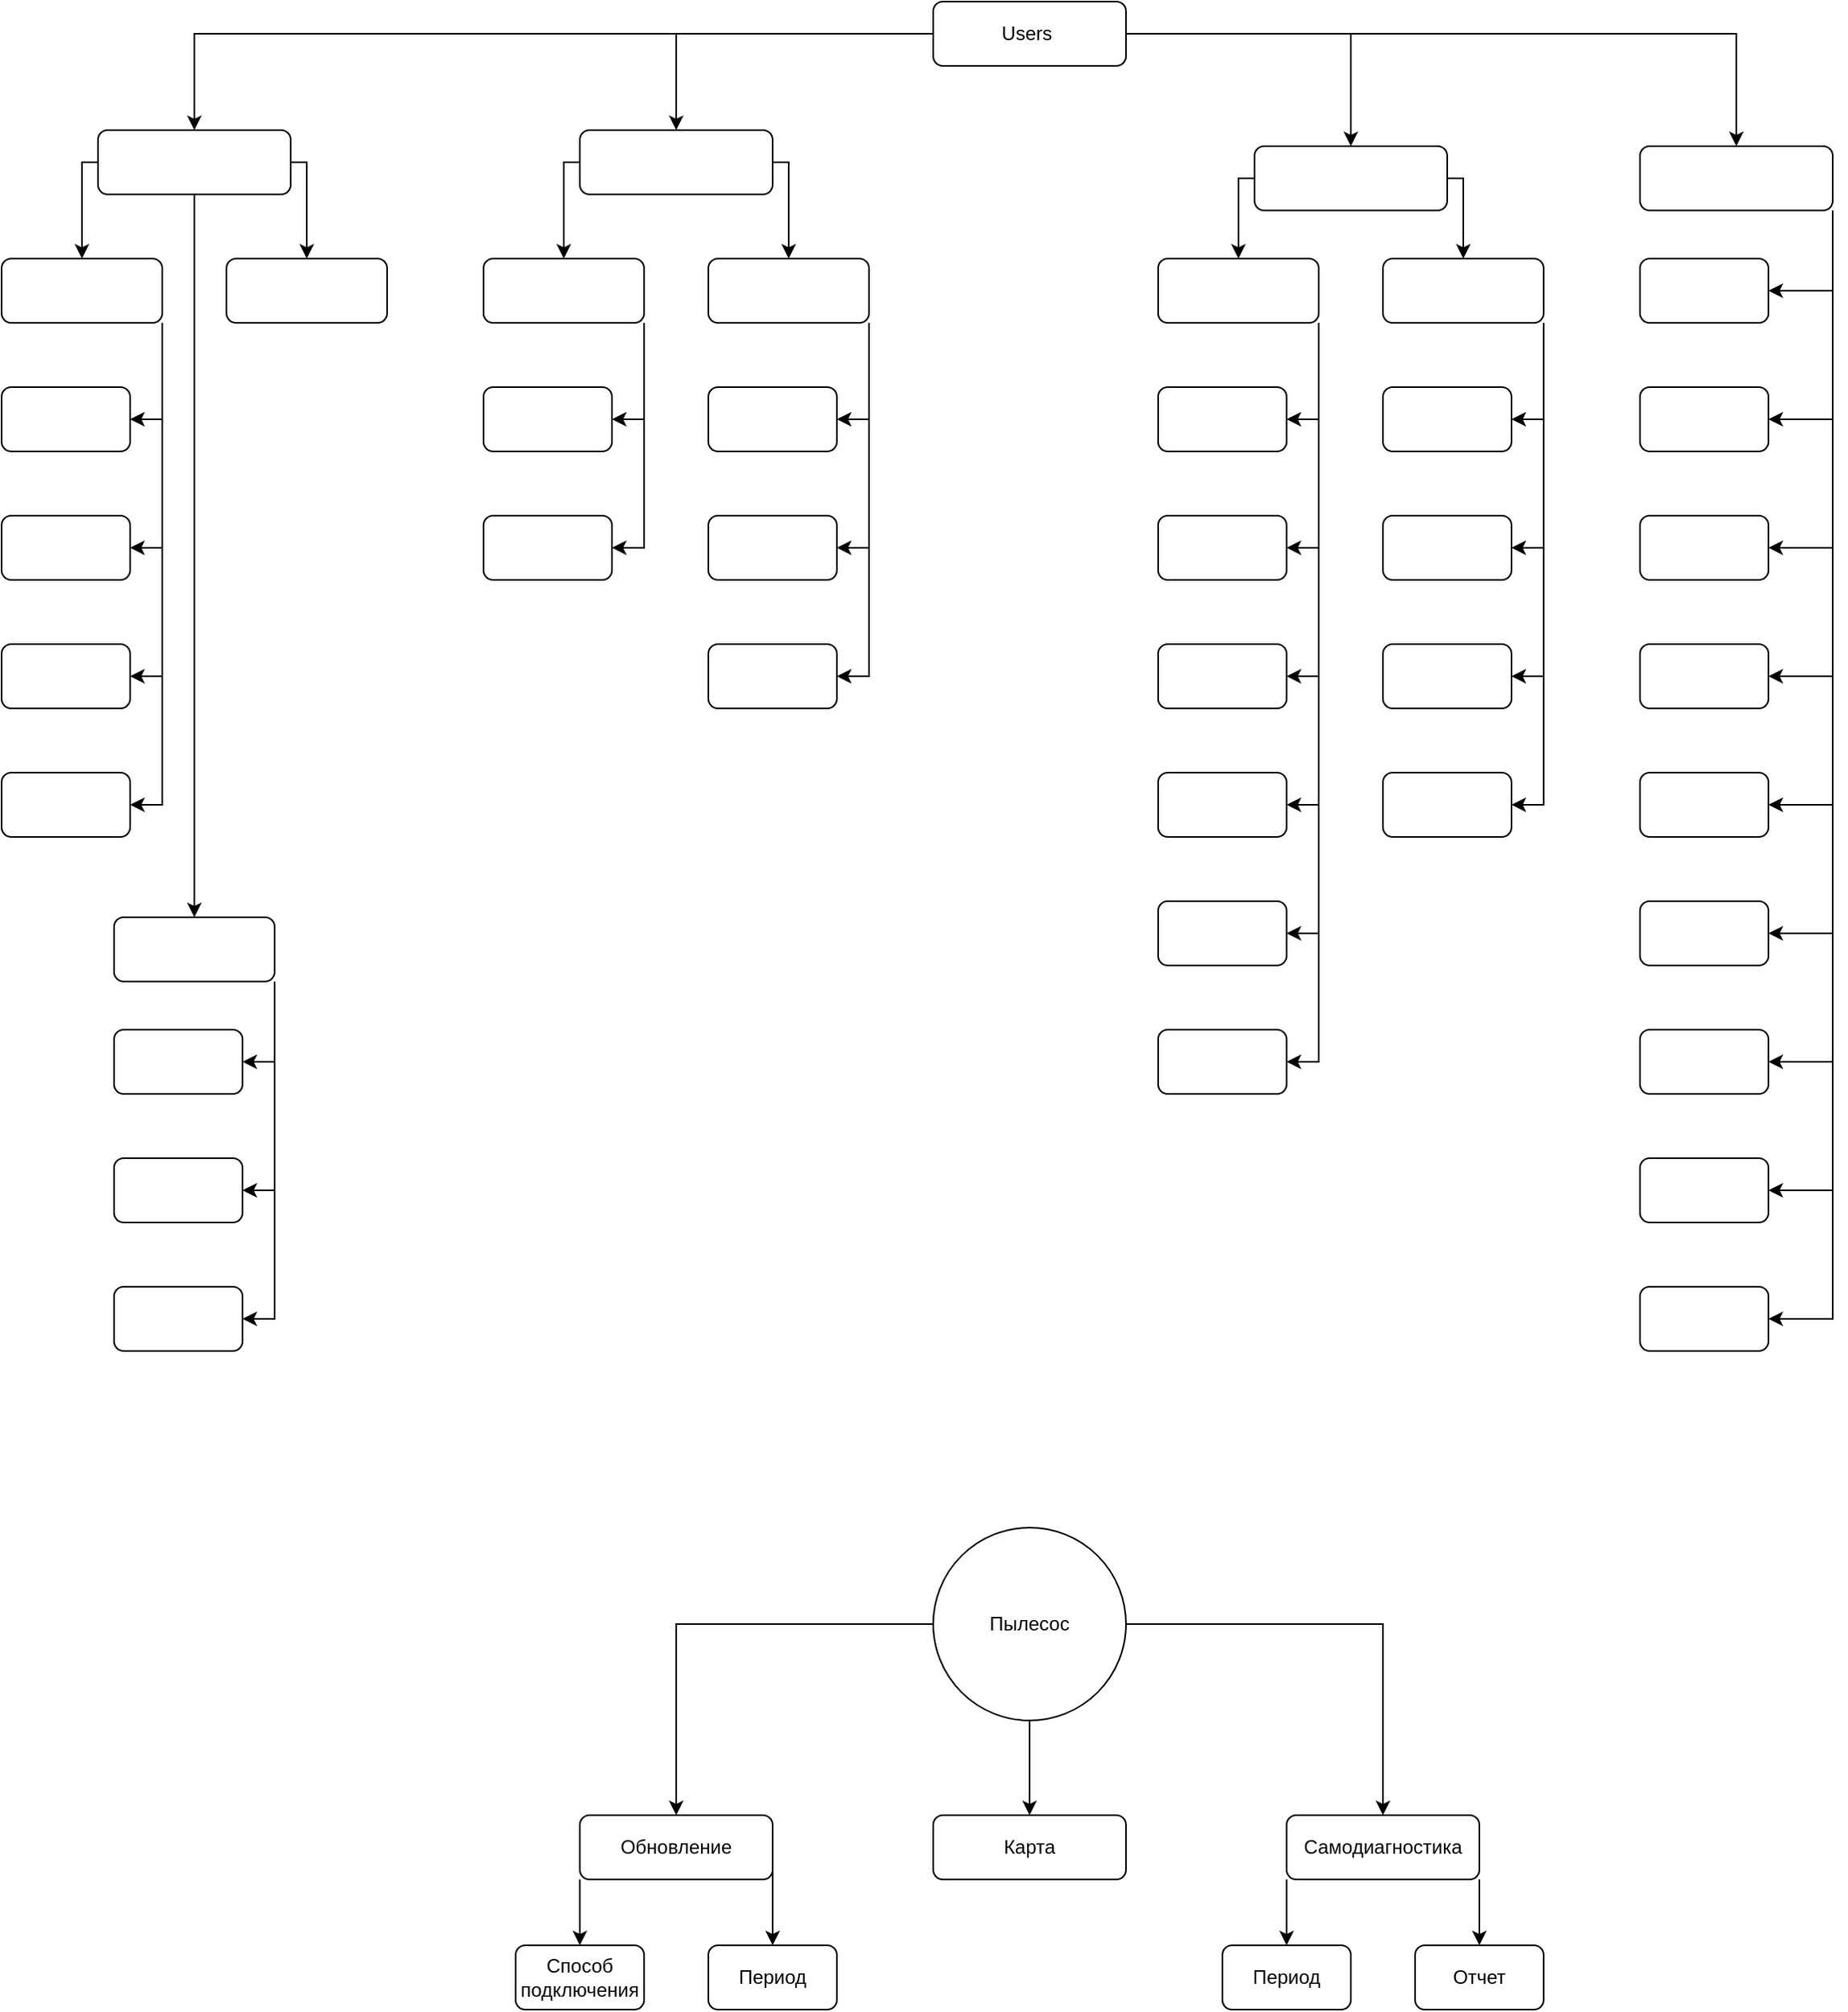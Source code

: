 <mxfile version="21.6.9" type="github">
  <diagram id="C5RBs43oDa-KdzZeNtuy" name="Page-1">
    <mxGraphModel dx="2201" dy="781" grid="1" gridSize="10" guides="1" tooltips="1" connect="1" arrows="1" fold="1" page="1" pageScale="1" pageWidth="827" pageHeight="1169" math="0" shadow="0">
      <root>
        <mxCell id="WIyWlLk6GJQsqaUBKTNV-0" />
        <mxCell id="WIyWlLk6GJQsqaUBKTNV-1" parent="WIyWlLk6GJQsqaUBKTNV-0" />
        <mxCell id="h5kwj9fp45KTlVinUDGR-9" style="edgeStyle=orthogonalEdgeStyle;rounded=0;orthogonalLoop=1;jettySize=auto;html=1;entryX=0.5;entryY=0;entryDx=0;entryDy=0;" edge="1" parent="WIyWlLk6GJQsqaUBKTNV-1" source="WIyWlLk6GJQsqaUBKTNV-3" target="h5kwj9fp45KTlVinUDGR-5">
          <mxGeometry relative="1" as="geometry" />
        </mxCell>
        <mxCell id="h5kwj9fp45KTlVinUDGR-10" style="edgeStyle=orthogonalEdgeStyle;rounded=0;orthogonalLoop=1;jettySize=auto;html=1;exitX=0;exitY=0.5;exitDx=0;exitDy=0;entryX=0.5;entryY=0;entryDx=0;entryDy=0;" edge="1" parent="WIyWlLk6GJQsqaUBKTNV-1" source="WIyWlLk6GJQsqaUBKTNV-3" target="h5kwj9fp45KTlVinUDGR-6">
          <mxGeometry relative="1" as="geometry" />
        </mxCell>
        <mxCell id="h5kwj9fp45KTlVinUDGR-12" style="edgeStyle=orthogonalEdgeStyle;rounded=0;orthogonalLoop=1;jettySize=auto;html=1;exitX=1;exitY=0.5;exitDx=0;exitDy=0;" edge="1" parent="WIyWlLk6GJQsqaUBKTNV-1" source="WIyWlLk6GJQsqaUBKTNV-3" target="h5kwj9fp45KTlVinUDGR-8">
          <mxGeometry relative="1" as="geometry" />
        </mxCell>
        <mxCell id="h5kwj9fp45KTlVinUDGR-13" style="edgeStyle=orthogonalEdgeStyle;rounded=0;orthogonalLoop=1;jettySize=auto;html=1;" edge="1" parent="WIyWlLk6GJQsqaUBKTNV-1" source="WIyWlLk6GJQsqaUBKTNV-3" target="h5kwj9fp45KTlVinUDGR-7">
          <mxGeometry relative="1" as="geometry" />
        </mxCell>
        <mxCell id="WIyWlLk6GJQsqaUBKTNV-3" value="Users&amp;nbsp;" style="rounded=1;whiteSpace=wrap;html=1;fontSize=12;glass=0;strokeWidth=1;shadow=0;" parent="WIyWlLk6GJQsqaUBKTNV-1" vertex="1">
          <mxGeometry x="460" y="40" width="120" height="40" as="geometry" />
        </mxCell>
        <mxCell id="h5kwj9fp45KTlVinUDGR-46" style="edgeStyle=orthogonalEdgeStyle;rounded=0;orthogonalLoop=1;jettySize=auto;html=1;fontFamily=Helvetica;fontSize=12;fontColor=default;" edge="1" parent="WIyWlLk6GJQsqaUBKTNV-1" source="h5kwj9fp45KTlVinUDGR-5" target="h5kwj9fp45KTlVinUDGR-45">
          <mxGeometry relative="1" as="geometry" />
        </mxCell>
        <mxCell id="h5kwj9fp45KTlVinUDGR-47" style="edgeStyle=orthogonalEdgeStyle;rounded=0;orthogonalLoop=1;jettySize=auto;html=1;entryX=0.5;entryY=0;entryDx=0;entryDy=0;fontFamily=Helvetica;fontSize=12;fontColor=default;exitX=0;exitY=0.5;exitDx=0;exitDy=0;" edge="1" parent="WIyWlLk6GJQsqaUBKTNV-1" source="h5kwj9fp45KTlVinUDGR-5" target="h5kwj9fp45KTlVinUDGR-33">
          <mxGeometry relative="1" as="geometry">
            <Array as="points">
              <mxPoint x="-70" y="140" />
            </Array>
          </mxGeometry>
        </mxCell>
        <mxCell id="h5kwj9fp45KTlVinUDGR-48" style="edgeStyle=orthogonalEdgeStyle;rounded=0;orthogonalLoop=1;jettySize=auto;html=1;entryX=0.5;entryY=0;entryDx=0;entryDy=0;fontFamily=Helvetica;fontSize=12;fontColor=default;exitX=1;exitY=0.5;exitDx=0;exitDy=0;" edge="1" parent="WIyWlLk6GJQsqaUBKTNV-1" source="h5kwj9fp45KTlVinUDGR-5" target="h5kwj9fp45KTlVinUDGR-32">
          <mxGeometry relative="1" as="geometry">
            <Array as="points">
              <mxPoint x="70" y="140" />
            </Array>
          </mxGeometry>
        </mxCell>
        <mxCell id="h5kwj9fp45KTlVinUDGR-5" value="" style="rounded=1;whiteSpace=wrap;html=1;fontSize=12;glass=0;strokeWidth=1;shadow=0;" vertex="1" parent="WIyWlLk6GJQsqaUBKTNV-1">
          <mxGeometry x="-60" y="120" width="120" height="40" as="geometry" />
        </mxCell>
        <mxCell id="h5kwj9fp45KTlVinUDGR-49" style="edgeStyle=orthogonalEdgeStyle;rounded=0;orthogonalLoop=1;jettySize=auto;html=1;entryX=0.5;entryY=0;entryDx=0;entryDy=0;fontFamily=Helvetica;fontSize=12;fontColor=default;exitX=0;exitY=0.5;exitDx=0;exitDy=0;" edge="1" parent="WIyWlLk6GJQsqaUBKTNV-1" source="h5kwj9fp45KTlVinUDGR-6" target="h5kwj9fp45KTlVinUDGR-31">
          <mxGeometry relative="1" as="geometry">
            <Array as="points">
              <mxPoint x="230" y="140" />
            </Array>
          </mxGeometry>
        </mxCell>
        <mxCell id="h5kwj9fp45KTlVinUDGR-50" style="edgeStyle=orthogonalEdgeStyle;rounded=0;orthogonalLoop=1;jettySize=auto;html=1;entryX=0.5;entryY=0;entryDx=0;entryDy=0;fontFamily=Helvetica;fontSize=12;fontColor=default;exitX=1;exitY=0.5;exitDx=0;exitDy=0;" edge="1" parent="WIyWlLk6GJQsqaUBKTNV-1" source="h5kwj9fp45KTlVinUDGR-6" target="h5kwj9fp45KTlVinUDGR-30">
          <mxGeometry relative="1" as="geometry">
            <Array as="points">
              <mxPoint x="370" y="140" />
            </Array>
          </mxGeometry>
        </mxCell>
        <mxCell id="h5kwj9fp45KTlVinUDGR-6" value="" style="rounded=1;whiteSpace=wrap;html=1;fontSize=12;glass=0;strokeWidth=1;shadow=0;" vertex="1" parent="WIyWlLk6GJQsqaUBKTNV-1">
          <mxGeometry x="240" y="120" width="120" height="40" as="geometry" />
        </mxCell>
        <mxCell id="h5kwj9fp45KTlVinUDGR-71" style="edgeStyle=orthogonalEdgeStyle;rounded=0;orthogonalLoop=1;jettySize=auto;html=1;entryX=0.5;entryY=0;entryDx=0;entryDy=0;fontFamily=Helvetica;fontSize=12;fontColor=default;exitX=0;exitY=0.5;exitDx=0;exitDy=0;" edge="1" parent="WIyWlLk6GJQsqaUBKTNV-1" source="h5kwj9fp45KTlVinUDGR-7" target="h5kwj9fp45KTlVinUDGR-15">
          <mxGeometry relative="1" as="geometry">
            <Array as="points">
              <mxPoint x="650" y="150" />
            </Array>
          </mxGeometry>
        </mxCell>
        <mxCell id="h5kwj9fp45KTlVinUDGR-73" style="edgeStyle=orthogonalEdgeStyle;rounded=0;orthogonalLoop=1;jettySize=auto;html=1;fontFamily=Helvetica;fontSize=12;fontColor=default;exitX=1;exitY=0.5;exitDx=0;exitDy=0;" edge="1" parent="WIyWlLk6GJQsqaUBKTNV-1" source="h5kwj9fp45KTlVinUDGR-7" target="h5kwj9fp45KTlVinUDGR-14">
          <mxGeometry relative="1" as="geometry">
            <Array as="points">
              <mxPoint x="790" y="150" />
            </Array>
          </mxGeometry>
        </mxCell>
        <mxCell id="h5kwj9fp45KTlVinUDGR-7" value="" style="rounded=1;whiteSpace=wrap;html=1;fontSize=12;glass=0;strokeWidth=1;shadow=0;" vertex="1" parent="WIyWlLk6GJQsqaUBKTNV-1">
          <mxGeometry x="660" y="130" width="120" height="40" as="geometry" />
        </mxCell>
        <mxCell id="h5kwj9fp45KTlVinUDGR-85" style="edgeStyle=orthogonalEdgeStyle;rounded=0;orthogonalLoop=1;jettySize=auto;html=1;entryX=1;entryY=0.5;entryDx=0;entryDy=0;fontFamily=Helvetica;fontSize=12;fontColor=default;exitX=1;exitY=1;exitDx=0;exitDy=0;" edge="1" parent="WIyWlLk6GJQsqaUBKTNV-1" source="h5kwj9fp45KTlVinUDGR-8" target="h5kwj9fp45KTlVinUDGR-23">
          <mxGeometry relative="1" as="geometry" />
        </mxCell>
        <mxCell id="h5kwj9fp45KTlVinUDGR-86" style="edgeStyle=orthogonalEdgeStyle;rounded=0;orthogonalLoop=1;jettySize=auto;html=1;entryX=1;entryY=0.5;entryDx=0;entryDy=0;fontFamily=Helvetica;fontSize=12;fontColor=default;exitX=1;exitY=1;exitDx=0;exitDy=0;" edge="1" parent="WIyWlLk6GJQsqaUBKTNV-1" source="h5kwj9fp45KTlVinUDGR-8" target="h5kwj9fp45KTlVinUDGR-24">
          <mxGeometry relative="1" as="geometry" />
        </mxCell>
        <mxCell id="h5kwj9fp45KTlVinUDGR-87" style="edgeStyle=orthogonalEdgeStyle;rounded=0;orthogonalLoop=1;jettySize=auto;html=1;entryX=1;entryY=0.5;entryDx=0;entryDy=0;fontFamily=Helvetica;fontSize=12;fontColor=default;exitX=1;exitY=1;exitDx=0;exitDy=0;" edge="1" parent="WIyWlLk6GJQsqaUBKTNV-1" source="h5kwj9fp45KTlVinUDGR-8" target="h5kwj9fp45KTlVinUDGR-25">
          <mxGeometry relative="1" as="geometry">
            <Array as="points">
              <mxPoint x="1020" y="700" />
            </Array>
          </mxGeometry>
        </mxCell>
        <mxCell id="h5kwj9fp45KTlVinUDGR-89" style="edgeStyle=orthogonalEdgeStyle;rounded=0;orthogonalLoop=1;jettySize=auto;html=1;entryX=1;entryY=0.5;entryDx=0;entryDy=0;fontFamily=Helvetica;fontSize=12;fontColor=default;exitX=1;exitY=1;exitDx=0;exitDy=0;" edge="1" parent="WIyWlLk6GJQsqaUBKTNV-1" source="h5kwj9fp45KTlVinUDGR-8" target="h5kwj9fp45KTlVinUDGR-22">
          <mxGeometry relative="1" as="geometry">
            <mxPoint x="960" y="180" as="sourcePoint" />
            <mxPoint x="980" y="640" as="targetPoint" />
            <Array as="points">
              <mxPoint x="1020" y="620" />
            </Array>
          </mxGeometry>
        </mxCell>
        <mxCell id="h5kwj9fp45KTlVinUDGR-90" style="edgeStyle=orthogonalEdgeStyle;rounded=0;orthogonalLoop=1;jettySize=auto;html=1;entryX=1;entryY=0.5;entryDx=0;entryDy=0;fontFamily=Helvetica;fontSize=12;fontColor=default;exitX=1;exitY=1;exitDx=0;exitDy=0;" edge="1" parent="WIyWlLk6GJQsqaUBKTNV-1" source="h5kwj9fp45KTlVinUDGR-8" target="h5kwj9fp45KTlVinUDGR-26">
          <mxGeometry relative="1" as="geometry" />
        </mxCell>
        <mxCell id="h5kwj9fp45KTlVinUDGR-91" style="edgeStyle=orthogonalEdgeStyle;rounded=0;orthogonalLoop=1;jettySize=auto;html=1;entryX=1;entryY=0.5;entryDx=0;entryDy=0;fontFamily=Helvetica;fontSize=12;fontColor=default;exitX=1;exitY=1;exitDx=0;exitDy=0;" edge="1" parent="WIyWlLk6GJQsqaUBKTNV-1" source="h5kwj9fp45KTlVinUDGR-8" target="h5kwj9fp45KTlVinUDGR-27">
          <mxGeometry relative="1" as="geometry" />
        </mxCell>
        <mxCell id="h5kwj9fp45KTlVinUDGR-92" style="edgeStyle=orthogonalEdgeStyle;rounded=0;orthogonalLoop=1;jettySize=auto;html=1;entryX=1;entryY=0.5;entryDx=0;entryDy=0;fontFamily=Helvetica;fontSize=12;fontColor=default;exitX=1;exitY=1;exitDx=0;exitDy=0;" edge="1" parent="WIyWlLk6GJQsqaUBKTNV-1" source="h5kwj9fp45KTlVinUDGR-8" target="h5kwj9fp45KTlVinUDGR-28">
          <mxGeometry relative="1" as="geometry" />
        </mxCell>
        <mxCell id="h5kwj9fp45KTlVinUDGR-93" style="edgeStyle=orthogonalEdgeStyle;rounded=0;orthogonalLoop=1;jettySize=auto;html=1;entryX=1;entryY=0.5;entryDx=0;entryDy=0;fontFamily=Helvetica;fontSize=12;fontColor=default;exitX=1;exitY=1;exitDx=0;exitDy=0;" edge="1" parent="WIyWlLk6GJQsqaUBKTNV-1" source="h5kwj9fp45KTlVinUDGR-8" target="h5kwj9fp45KTlVinUDGR-20">
          <mxGeometry relative="1" as="geometry" />
        </mxCell>
        <mxCell id="h5kwj9fp45KTlVinUDGR-94" style="edgeStyle=orthogonalEdgeStyle;rounded=0;orthogonalLoop=1;jettySize=auto;html=1;entryX=1;entryY=0.5;entryDx=0;entryDy=0;fontFamily=Helvetica;fontSize=12;fontColor=default;exitX=1;exitY=1;exitDx=0;exitDy=0;" edge="1" parent="WIyWlLk6GJQsqaUBKTNV-1" source="h5kwj9fp45KTlVinUDGR-8" target="h5kwj9fp45KTlVinUDGR-18">
          <mxGeometry relative="1" as="geometry" />
        </mxCell>
        <mxCell id="h5kwj9fp45KTlVinUDGR-8" value="" style="rounded=1;whiteSpace=wrap;html=1;fontSize=12;glass=0;strokeWidth=1;shadow=0;" vertex="1" parent="WIyWlLk6GJQsqaUBKTNV-1">
          <mxGeometry x="900" y="130" width="120" height="40" as="geometry" />
        </mxCell>
        <mxCell id="h5kwj9fp45KTlVinUDGR-81" style="edgeStyle=orthogonalEdgeStyle;rounded=0;orthogonalLoop=1;jettySize=auto;html=1;entryX=1;entryY=0.5;entryDx=0;entryDy=0;fontFamily=Helvetica;fontSize=12;fontColor=default;exitX=1;exitY=1;exitDx=0;exitDy=0;" edge="1" parent="WIyWlLk6GJQsqaUBKTNV-1" source="h5kwj9fp45KTlVinUDGR-14" target="h5kwj9fp45KTlVinUDGR-66">
          <mxGeometry relative="1" as="geometry" />
        </mxCell>
        <mxCell id="h5kwj9fp45KTlVinUDGR-82" style="edgeStyle=orthogonalEdgeStyle;rounded=0;orthogonalLoop=1;jettySize=auto;html=1;entryX=1;entryY=0.5;entryDx=0;entryDy=0;fontFamily=Helvetica;fontSize=12;fontColor=default;exitX=1;exitY=1;exitDx=0;exitDy=0;" edge="1" parent="WIyWlLk6GJQsqaUBKTNV-1" source="h5kwj9fp45KTlVinUDGR-14" target="h5kwj9fp45KTlVinUDGR-64">
          <mxGeometry relative="1" as="geometry" />
        </mxCell>
        <mxCell id="h5kwj9fp45KTlVinUDGR-83" style="edgeStyle=orthogonalEdgeStyle;rounded=0;orthogonalLoop=1;jettySize=auto;html=1;entryX=1;entryY=0.5;entryDx=0;entryDy=0;fontFamily=Helvetica;fontSize=12;fontColor=default;exitX=1;exitY=1;exitDx=0;exitDy=0;" edge="1" parent="WIyWlLk6GJQsqaUBKTNV-1" source="h5kwj9fp45KTlVinUDGR-14" target="h5kwj9fp45KTlVinUDGR-65">
          <mxGeometry relative="1" as="geometry" />
        </mxCell>
        <mxCell id="h5kwj9fp45KTlVinUDGR-84" style="edgeStyle=orthogonalEdgeStyle;rounded=0;orthogonalLoop=1;jettySize=auto;html=1;entryX=1;entryY=0.5;entryDx=0;entryDy=0;fontFamily=Helvetica;fontSize=12;fontColor=default;exitX=1;exitY=1;exitDx=0;exitDy=0;" edge="1" parent="WIyWlLk6GJQsqaUBKTNV-1" source="h5kwj9fp45KTlVinUDGR-14" target="h5kwj9fp45KTlVinUDGR-53">
          <mxGeometry relative="1" as="geometry" />
        </mxCell>
        <mxCell id="h5kwj9fp45KTlVinUDGR-14" value="" style="rounded=1;whiteSpace=wrap;html=1;fontSize=12;glass=0;strokeWidth=1;shadow=0;" vertex="1" parent="WIyWlLk6GJQsqaUBKTNV-1">
          <mxGeometry x="740" y="200" width="100" height="40" as="geometry" />
        </mxCell>
        <mxCell id="h5kwj9fp45KTlVinUDGR-74" style="edgeStyle=orthogonalEdgeStyle;rounded=0;orthogonalLoop=1;jettySize=auto;html=1;entryX=1;entryY=0.5;entryDx=0;entryDy=0;fontFamily=Helvetica;fontSize=12;fontColor=default;exitX=1;exitY=1;exitDx=0;exitDy=0;" edge="1" parent="WIyWlLk6GJQsqaUBKTNV-1" source="h5kwj9fp45KTlVinUDGR-15" target="h5kwj9fp45KTlVinUDGR-70">
          <mxGeometry relative="1" as="geometry" />
        </mxCell>
        <mxCell id="h5kwj9fp45KTlVinUDGR-75" style="edgeStyle=orthogonalEdgeStyle;rounded=0;orthogonalLoop=1;jettySize=auto;html=1;entryX=1;entryY=0.5;entryDx=0;entryDy=0;fontFamily=Helvetica;fontSize=12;fontColor=default;exitX=1;exitY=1;exitDx=0;exitDy=0;" edge="1" parent="WIyWlLk6GJQsqaUBKTNV-1" source="h5kwj9fp45KTlVinUDGR-15" target="h5kwj9fp45KTlVinUDGR-51">
          <mxGeometry relative="1" as="geometry" />
        </mxCell>
        <mxCell id="h5kwj9fp45KTlVinUDGR-76" style="edgeStyle=orthogonalEdgeStyle;rounded=0;orthogonalLoop=1;jettySize=auto;html=1;entryX=1;entryY=0.5;entryDx=0;entryDy=0;fontFamily=Helvetica;fontSize=12;fontColor=default;exitX=1;exitY=1;exitDx=0;exitDy=0;" edge="1" parent="WIyWlLk6GJQsqaUBKTNV-1" source="h5kwj9fp45KTlVinUDGR-15" target="h5kwj9fp45KTlVinUDGR-63">
          <mxGeometry relative="1" as="geometry" />
        </mxCell>
        <mxCell id="h5kwj9fp45KTlVinUDGR-78" style="edgeStyle=orthogonalEdgeStyle;rounded=0;orthogonalLoop=1;jettySize=auto;html=1;entryX=1;entryY=0.5;entryDx=0;entryDy=0;fontFamily=Helvetica;fontSize=12;fontColor=default;exitX=1;exitY=1;exitDx=0;exitDy=0;" edge="1" parent="WIyWlLk6GJQsqaUBKTNV-1" source="h5kwj9fp45KTlVinUDGR-15" target="h5kwj9fp45KTlVinUDGR-67">
          <mxGeometry relative="1" as="geometry" />
        </mxCell>
        <mxCell id="h5kwj9fp45KTlVinUDGR-79" style="edgeStyle=orthogonalEdgeStyle;rounded=0;orthogonalLoop=1;jettySize=auto;html=1;entryX=1;entryY=0.5;entryDx=0;entryDy=0;fontFamily=Helvetica;fontSize=12;fontColor=default;exitX=1;exitY=1;exitDx=0;exitDy=0;" edge="1" parent="WIyWlLk6GJQsqaUBKTNV-1" source="h5kwj9fp45KTlVinUDGR-15" target="h5kwj9fp45KTlVinUDGR-69">
          <mxGeometry relative="1" as="geometry" />
        </mxCell>
        <mxCell id="h5kwj9fp45KTlVinUDGR-80" style="edgeStyle=orthogonalEdgeStyle;rounded=0;orthogonalLoop=1;jettySize=auto;html=1;entryX=1;entryY=0.5;entryDx=0;entryDy=0;fontFamily=Helvetica;fontSize=12;fontColor=default;exitX=1;exitY=1;exitDx=0;exitDy=0;" edge="1" parent="WIyWlLk6GJQsqaUBKTNV-1" source="h5kwj9fp45KTlVinUDGR-15" target="h5kwj9fp45KTlVinUDGR-68">
          <mxGeometry relative="1" as="geometry" />
        </mxCell>
        <mxCell id="h5kwj9fp45KTlVinUDGR-15" value="" style="rounded=1;whiteSpace=wrap;html=1;fontSize=12;glass=0;strokeWidth=1;shadow=0;" vertex="1" parent="WIyWlLk6GJQsqaUBKTNV-1">
          <mxGeometry x="600" y="200" width="100" height="40" as="geometry" />
        </mxCell>
        <mxCell id="h5kwj9fp45KTlVinUDGR-115" style="edgeStyle=orthogonalEdgeStyle;rounded=0;orthogonalLoop=1;jettySize=auto;html=1;entryX=0.5;entryY=0;entryDx=0;entryDy=0;fontFamily=Helvetica;fontSize=12;fontColor=default;exitX=0;exitY=1;exitDx=0;exitDy=0;" edge="1" parent="WIyWlLk6GJQsqaUBKTNV-1" source="h5kwj9fp45KTlVinUDGR-16" target="h5kwj9fp45KTlVinUDGR-106">
          <mxGeometry relative="1" as="geometry">
            <Array as="points" />
          </mxGeometry>
        </mxCell>
        <mxCell id="h5kwj9fp45KTlVinUDGR-116" style="edgeStyle=orthogonalEdgeStyle;rounded=0;orthogonalLoop=1;jettySize=auto;html=1;fontFamily=Helvetica;fontSize=12;fontColor=default;exitX=1;exitY=1;exitDx=0;exitDy=0;entryX=0.5;entryY=0;entryDx=0;entryDy=0;" edge="1" parent="WIyWlLk6GJQsqaUBKTNV-1" source="h5kwj9fp45KTlVinUDGR-16" target="h5kwj9fp45KTlVinUDGR-105">
          <mxGeometry relative="1" as="geometry">
            <Array as="points">
              <mxPoint x="800" y="1230" />
              <mxPoint x="800" y="1230" />
            </Array>
          </mxGeometry>
        </mxCell>
        <mxCell id="h5kwj9fp45KTlVinUDGR-16" value="Самодиагностика" style="rounded=1;whiteSpace=wrap;html=1;fontSize=12;glass=0;strokeWidth=1;shadow=0;" vertex="1" parent="WIyWlLk6GJQsqaUBKTNV-1">
          <mxGeometry x="680" y="1169" width="120" height="40" as="geometry" />
        </mxCell>
        <mxCell id="h5kwj9fp45KTlVinUDGR-113" style="edgeStyle=orthogonalEdgeStyle;rounded=0;orthogonalLoop=1;jettySize=auto;html=1;fontFamily=Helvetica;fontSize=12;fontColor=default;exitX=0;exitY=1;exitDx=0;exitDy=0;" edge="1" parent="WIyWlLk6GJQsqaUBKTNV-1" source="h5kwj9fp45KTlVinUDGR-17" target="h5kwj9fp45KTlVinUDGR-108">
          <mxGeometry relative="1" as="geometry" />
        </mxCell>
        <mxCell id="h5kwj9fp45KTlVinUDGR-114" style="edgeStyle=orthogonalEdgeStyle;rounded=0;orthogonalLoop=1;jettySize=auto;html=1;entryX=0.5;entryY=0;entryDx=0;entryDy=0;fontFamily=Helvetica;fontSize=12;fontColor=default;exitX=1;exitY=0.5;exitDx=0;exitDy=0;" edge="1" parent="WIyWlLk6GJQsqaUBKTNV-1" source="h5kwj9fp45KTlVinUDGR-17" target="h5kwj9fp45KTlVinUDGR-107">
          <mxGeometry relative="1" as="geometry">
            <Array as="points">
              <mxPoint x="360" y="1220" />
              <mxPoint x="360" y="1220" />
            </Array>
          </mxGeometry>
        </mxCell>
        <mxCell id="h5kwj9fp45KTlVinUDGR-17" value="Обновление" style="rounded=1;whiteSpace=wrap;html=1;fontSize=12;glass=0;strokeWidth=1;shadow=0;" vertex="1" parent="WIyWlLk6GJQsqaUBKTNV-1">
          <mxGeometry x="240" y="1169" width="120" height="40" as="geometry" />
        </mxCell>
        <mxCell id="h5kwj9fp45KTlVinUDGR-18" value="" style="rounded=1;whiteSpace=wrap;html=1;fontSize=12;glass=0;strokeWidth=1;shadow=0;" vertex="1" parent="WIyWlLk6GJQsqaUBKTNV-1">
          <mxGeometry x="900" y="200" width="80" height="40" as="geometry" />
        </mxCell>
        <mxCell id="h5kwj9fp45KTlVinUDGR-20" value="" style="rounded=1;whiteSpace=wrap;html=1;fontSize=12;glass=0;strokeWidth=1;shadow=0;" vertex="1" parent="WIyWlLk6GJQsqaUBKTNV-1">
          <mxGeometry x="900" y="280" width="80" height="40" as="geometry" />
        </mxCell>
        <mxCell id="h5kwj9fp45KTlVinUDGR-21" value="" style="rounded=1;whiteSpace=wrap;html=1;fontSize=12;glass=0;strokeWidth=1;shadow=0;" vertex="1" parent="WIyWlLk6GJQsqaUBKTNV-1">
          <mxGeometry x="-120" y="280" width="80" height="40" as="geometry" />
        </mxCell>
        <mxCell id="h5kwj9fp45KTlVinUDGR-22" value="" style="rounded=1;whiteSpace=wrap;html=1;fontSize=12;glass=0;strokeWidth=1;shadow=0;" vertex="1" parent="WIyWlLk6GJQsqaUBKTNV-1">
          <mxGeometry x="900" y="600" width="80" height="40" as="geometry" />
        </mxCell>
        <mxCell id="h5kwj9fp45KTlVinUDGR-23" value="" style="rounded=1;whiteSpace=wrap;html=1;fontSize=12;glass=0;strokeWidth=1;shadow=0;" vertex="1" parent="WIyWlLk6GJQsqaUBKTNV-1">
          <mxGeometry x="900" y="840" width="80" height="40" as="geometry" />
        </mxCell>
        <mxCell id="h5kwj9fp45KTlVinUDGR-24" value="" style="rounded=1;whiteSpace=wrap;html=1;fontSize=12;glass=0;strokeWidth=1;shadow=0;" vertex="1" parent="WIyWlLk6GJQsqaUBKTNV-1">
          <mxGeometry x="900" y="760" width="80" height="40" as="geometry" />
        </mxCell>
        <mxCell id="h5kwj9fp45KTlVinUDGR-25" value="" style="rounded=1;whiteSpace=wrap;html=1;fontSize=12;glass=0;strokeWidth=1;shadow=0;" vertex="1" parent="WIyWlLk6GJQsqaUBKTNV-1">
          <mxGeometry x="900" y="680" width="80" height="40" as="geometry" />
        </mxCell>
        <mxCell id="h5kwj9fp45KTlVinUDGR-26" value="" style="rounded=1;whiteSpace=wrap;html=1;fontSize=12;glass=0;strokeWidth=1;shadow=0;" vertex="1" parent="WIyWlLk6GJQsqaUBKTNV-1">
          <mxGeometry x="900" y="520" width="80" height="40" as="geometry" />
        </mxCell>
        <mxCell id="h5kwj9fp45KTlVinUDGR-27" value="" style="rounded=1;whiteSpace=wrap;html=1;fontSize=12;glass=0;strokeWidth=1;shadow=0;" vertex="1" parent="WIyWlLk6GJQsqaUBKTNV-1">
          <mxGeometry x="900" y="440" width="80" height="40" as="geometry" />
        </mxCell>
        <mxCell id="h5kwj9fp45KTlVinUDGR-28" value="" style="rounded=1;whiteSpace=wrap;html=1;fontSize=12;glass=0;strokeWidth=1;shadow=0;" vertex="1" parent="WIyWlLk6GJQsqaUBKTNV-1">
          <mxGeometry x="900" y="360" width="80" height="40" as="geometry" />
        </mxCell>
        <mxCell id="h5kwj9fp45KTlVinUDGR-60" style="edgeStyle=orthogonalEdgeStyle;rounded=0;orthogonalLoop=1;jettySize=auto;html=1;entryX=1;entryY=0.5;entryDx=0;entryDy=0;fontFamily=Helvetica;fontSize=12;fontColor=default;exitX=1;exitY=1;exitDx=0;exitDy=0;" edge="1" parent="WIyWlLk6GJQsqaUBKTNV-1" source="h5kwj9fp45KTlVinUDGR-30" target="h5kwj9fp45KTlVinUDGR-54">
          <mxGeometry relative="1" as="geometry" />
        </mxCell>
        <mxCell id="h5kwj9fp45KTlVinUDGR-61" style="edgeStyle=orthogonalEdgeStyle;rounded=0;orthogonalLoop=1;jettySize=auto;html=1;entryX=1;entryY=0.5;entryDx=0;entryDy=0;fontFamily=Helvetica;fontSize=12;fontColor=default;exitX=1;exitY=1;exitDx=0;exitDy=0;" edge="1" parent="WIyWlLk6GJQsqaUBKTNV-1" source="h5kwj9fp45KTlVinUDGR-30" target="h5kwj9fp45KTlVinUDGR-56">
          <mxGeometry relative="1" as="geometry" />
        </mxCell>
        <mxCell id="h5kwj9fp45KTlVinUDGR-62" style="edgeStyle=orthogonalEdgeStyle;rounded=0;orthogonalLoop=1;jettySize=auto;html=1;entryX=1;entryY=0.5;entryDx=0;entryDy=0;fontFamily=Helvetica;fontSize=12;fontColor=default;exitX=1;exitY=1;exitDx=0;exitDy=0;" edge="1" parent="WIyWlLk6GJQsqaUBKTNV-1" source="h5kwj9fp45KTlVinUDGR-30" target="h5kwj9fp45KTlVinUDGR-55">
          <mxGeometry relative="1" as="geometry" />
        </mxCell>
        <mxCell id="h5kwj9fp45KTlVinUDGR-30" value="" style="rounded=1;whiteSpace=wrap;html=1;fontSize=12;glass=0;strokeWidth=1;shadow=0;" vertex="1" parent="WIyWlLk6GJQsqaUBKTNV-1">
          <mxGeometry x="320" y="200" width="100" height="40" as="geometry" />
        </mxCell>
        <mxCell id="h5kwj9fp45KTlVinUDGR-58" style="edgeStyle=orthogonalEdgeStyle;rounded=0;orthogonalLoop=1;jettySize=auto;html=1;entryX=1;entryY=0.5;entryDx=0;entryDy=0;fontFamily=Helvetica;fontSize=12;fontColor=default;exitX=1;exitY=1;exitDx=0;exitDy=0;" edge="1" parent="WIyWlLk6GJQsqaUBKTNV-1" source="h5kwj9fp45KTlVinUDGR-31" target="h5kwj9fp45KTlVinUDGR-52">
          <mxGeometry relative="1" as="geometry" />
        </mxCell>
        <mxCell id="h5kwj9fp45KTlVinUDGR-59" style="edgeStyle=orthogonalEdgeStyle;rounded=0;orthogonalLoop=1;jettySize=auto;html=1;entryX=1;entryY=0.5;entryDx=0;entryDy=0;fontFamily=Helvetica;fontSize=12;fontColor=default;exitX=1;exitY=1;exitDx=0;exitDy=0;" edge="1" parent="WIyWlLk6GJQsqaUBKTNV-1" source="h5kwj9fp45KTlVinUDGR-31" target="h5kwj9fp45KTlVinUDGR-37">
          <mxGeometry relative="1" as="geometry" />
        </mxCell>
        <mxCell id="h5kwj9fp45KTlVinUDGR-31" value="" style="rounded=1;whiteSpace=wrap;html=1;fontSize=12;glass=0;strokeWidth=1;shadow=0;" vertex="1" parent="WIyWlLk6GJQsqaUBKTNV-1">
          <mxGeometry x="180" y="200" width="100" height="40" as="geometry" />
        </mxCell>
        <mxCell id="h5kwj9fp45KTlVinUDGR-32" value="" style="rounded=1;whiteSpace=wrap;html=1;fontSize=12;glass=0;strokeWidth=1;shadow=0;" vertex="1" parent="WIyWlLk6GJQsqaUBKTNV-1">
          <mxGeometry x="20" y="200" width="100" height="40" as="geometry" />
        </mxCell>
        <mxCell id="h5kwj9fp45KTlVinUDGR-38" style="edgeStyle=orthogonalEdgeStyle;rounded=0;orthogonalLoop=1;jettySize=auto;html=1;entryX=1;entryY=0.5;entryDx=0;entryDy=0;fontFamily=Helvetica;fontSize=12;fontColor=default;exitX=1;exitY=1;exitDx=0;exitDy=0;" edge="1" parent="WIyWlLk6GJQsqaUBKTNV-1" source="h5kwj9fp45KTlVinUDGR-33" target="h5kwj9fp45KTlVinUDGR-36">
          <mxGeometry relative="1" as="geometry" />
        </mxCell>
        <mxCell id="h5kwj9fp45KTlVinUDGR-42" style="edgeStyle=orthogonalEdgeStyle;rounded=0;orthogonalLoop=1;jettySize=auto;html=1;entryX=1;entryY=0.5;entryDx=0;entryDy=0;fontFamily=Helvetica;fontSize=12;fontColor=default;exitX=1;exitY=1;exitDx=0;exitDy=0;" edge="1" parent="WIyWlLk6GJQsqaUBKTNV-1" source="h5kwj9fp45KTlVinUDGR-33" target="h5kwj9fp45KTlVinUDGR-21">
          <mxGeometry relative="1" as="geometry" />
        </mxCell>
        <mxCell id="h5kwj9fp45KTlVinUDGR-43" style="edgeStyle=orthogonalEdgeStyle;rounded=0;orthogonalLoop=1;jettySize=auto;html=1;entryX=1;entryY=0.5;entryDx=0;entryDy=0;fontFamily=Helvetica;fontSize=12;fontColor=default;exitX=1;exitY=1;exitDx=0;exitDy=0;" edge="1" parent="WIyWlLk6GJQsqaUBKTNV-1" source="h5kwj9fp45KTlVinUDGR-33" target="h5kwj9fp45KTlVinUDGR-34">
          <mxGeometry relative="1" as="geometry" />
        </mxCell>
        <mxCell id="h5kwj9fp45KTlVinUDGR-44" style="edgeStyle=orthogonalEdgeStyle;rounded=0;orthogonalLoop=1;jettySize=auto;html=1;entryX=1;entryY=0.5;entryDx=0;entryDy=0;fontFamily=Helvetica;fontSize=12;fontColor=default;exitX=1;exitY=1;exitDx=0;exitDy=0;" edge="1" parent="WIyWlLk6GJQsqaUBKTNV-1" source="h5kwj9fp45KTlVinUDGR-33" target="h5kwj9fp45KTlVinUDGR-35">
          <mxGeometry relative="1" as="geometry" />
        </mxCell>
        <mxCell id="h5kwj9fp45KTlVinUDGR-33" value="" style="rounded=1;whiteSpace=wrap;html=1;fontSize=12;glass=0;strokeWidth=1;shadow=0;" vertex="1" parent="WIyWlLk6GJQsqaUBKTNV-1">
          <mxGeometry x="-120" y="200" width="100" height="40" as="geometry" />
        </mxCell>
        <mxCell id="h5kwj9fp45KTlVinUDGR-34" value="" style="rounded=1;whiteSpace=wrap;html=1;fontSize=12;glass=0;strokeWidth=1;shadow=0;" vertex="1" parent="WIyWlLk6GJQsqaUBKTNV-1">
          <mxGeometry x="-120" y="360" width="80" height="40" as="geometry" />
        </mxCell>
        <mxCell id="h5kwj9fp45KTlVinUDGR-35" value="" style="rounded=1;whiteSpace=wrap;html=1;fontSize=12;glass=0;strokeWidth=1;shadow=0;" vertex="1" parent="WIyWlLk6GJQsqaUBKTNV-1">
          <mxGeometry x="-120" y="440" width="80" height="40" as="geometry" />
        </mxCell>
        <mxCell id="h5kwj9fp45KTlVinUDGR-36" value="" style="rounded=1;whiteSpace=wrap;html=1;fontSize=12;glass=0;strokeWidth=1;shadow=0;" vertex="1" parent="WIyWlLk6GJQsqaUBKTNV-1">
          <mxGeometry x="-120" y="520" width="80" height="40" as="geometry" />
        </mxCell>
        <mxCell id="h5kwj9fp45KTlVinUDGR-37" value="" style="rounded=1;whiteSpace=wrap;html=1;fontSize=12;glass=0;strokeWidth=1;shadow=0;" vertex="1" parent="WIyWlLk6GJQsqaUBKTNV-1">
          <mxGeometry x="180" y="280" width="80" height="40" as="geometry" />
        </mxCell>
        <mxCell id="h5kwj9fp45KTlVinUDGR-99" style="edgeStyle=orthogonalEdgeStyle;rounded=0;orthogonalLoop=1;jettySize=auto;html=1;entryX=1;entryY=0.5;entryDx=0;entryDy=0;fontFamily=Helvetica;fontSize=12;fontColor=default;exitX=1;exitY=1;exitDx=0;exitDy=0;" edge="1" parent="WIyWlLk6GJQsqaUBKTNV-1" source="h5kwj9fp45KTlVinUDGR-45" target="h5kwj9fp45KTlVinUDGR-96">
          <mxGeometry relative="1" as="geometry" />
        </mxCell>
        <mxCell id="h5kwj9fp45KTlVinUDGR-100" style="edgeStyle=orthogonalEdgeStyle;rounded=0;orthogonalLoop=1;jettySize=auto;html=1;entryX=1;entryY=0.5;entryDx=0;entryDy=0;fontFamily=Helvetica;fontSize=12;fontColor=default;exitX=1;exitY=1;exitDx=0;exitDy=0;" edge="1" parent="WIyWlLk6GJQsqaUBKTNV-1" source="h5kwj9fp45KTlVinUDGR-45" target="h5kwj9fp45KTlVinUDGR-97">
          <mxGeometry relative="1" as="geometry" />
        </mxCell>
        <mxCell id="h5kwj9fp45KTlVinUDGR-101" style="edgeStyle=orthogonalEdgeStyle;rounded=0;orthogonalLoop=1;jettySize=auto;html=1;entryX=1;entryY=0.5;entryDx=0;entryDy=0;fontFamily=Helvetica;fontSize=12;fontColor=default;exitX=1;exitY=1;exitDx=0;exitDy=0;" edge="1" parent="WIyWlLk6GJQsqaUBKTNV-1" source="h5kwj9fp45KTlVinUDGR-45" target="h5kwj9fp45KTlVinUDGR-98">
          <mxGeometry relative="1" as="geometry" />
        </mxCell>
        <mxCell id="h5kwj9fp45KTlVinUDGR-45" value="" style="rounded=1;whiteSpace=wrap;html=1;fontSize=12;glass=0;strokeWidth=1;shadow=0;" vertex="1" parent="WIyWlLk6GJQsqaUBKTNV-1">
          <mxGeometry x="-50" y="610" width="100" height="40" as="geometry" />
        </mxCell>
        <mxCell id="h5kwj9fp45KTlVinUDGR-51" value="" style="rounded=1;whiteSpace=wrap;html=1;fontSize=12;glass=0;strokeWidth=1;shadow=0;" vertex="1" parent="WIyWlLk6GJQsqaUBKTNV-1">
          <mxGeometry x="600" y="280" width="80" height="40" as="geometry" />
        </mxCell>
        <mxCell id="h5kwj9fp45KTlVinUDGR-52" value="" style="rounded=1;whiteSpace=wrap;html=1;fontSize=12;glass=0;strokeWidth=1;shadow=0;" vertex="1" parent="WIyWlLk6GJQsqaUBKTNV-1">
          <mxGeometry x="180" y="360" width="80" height="40" as="geometry" />
        </mxCell>
        <mxCell id="h5kwj9fp45KTlVinUDGR-53" value="" style="rounded=1;whiteSpace=wrap;html=1;fontSize=12;glass=0;strokeWidth=1;shadow=0;" vertex="1" parent="WIyWlLk6GJQsqaUBKTNV-1">
          <mxGeometry x="740" y="280" width="80" height="40" as="geometry" />
        </mxCell>
        <mxCell id="h5kwj9fp45KTlVinUDGR-54" value="" style="rounded=1;whiteSpace=wrap;html=1;fontSize=12;glass=0;strokeWidth=1;shadow=0;" vertex="1" parent="WIyWlLk6GJQsqaUBKTNV-1">
          <mxGeometry x="320" y="440" width="80" height="40" as="geometry" />
        </mxCell>
        <mxCell id="h5kwj9fp45KTlVinUDGR-55" value="" style="rounded=1;whiteSpace=wrap;html=1;fontSize=12;glass=0;strokeWidth=1;shadow=0;" vertex="1" parent="WIyWlLk6GJQsqaUBKTNV-1">
          <mxGeometry x="320" y="360" width="80" height="40" as="geometry" />
        </mxCell>
        <mxCell id="h5kwj9fp45KTlVinUDGR-56" value="" style="rounded=1;whiteSpace=wrap;html=1;fontSize=12;glass=0;strokeWidth=1;shadow=0;" vertex="1" parent="WIyWlLk6GJQsqaUBKTNV-1">
          <mxGeometry x="320" y="280" width="80" height="40" as="geometry" />
        </mxCell>
        <mxCell id="h5kwj9fp45KTlVinUDGR-57" style="edgeStyle=orthogonalEdgeStyle;rounded=0;orthogonalLoop=1;jettySize=auto;html=1;exitX=0.5;exitY=1;exitDx=0;exitDy=0;fontFamily=Helvetica;fontSize=12;fontColor=default;" edge="1" parent="WIyWlLk6GJQsqaUBKTNV-1" source="h5kwj9fp45KTlVinUDGR-52" target="h5kwj9fp45KTlVinUDGR-52">
          <mxGeometry relative="1" as="geometry" />
        </mxCell>
        <mxCell id="h5kwj9fp45KTlVinUDGR-63" value="" style="rounded=1;whiteSpace=wrap;html=1;fontSize=12;glass=0;strokeWidth=1;shadow=0;" vertex="1" parent="WIyWlLk6GJQsqaUBKTNV-1">
          <mxGeometry x="600" y="360" width="80" height="40" as="geometry" />
        </mxCell>
        <mxCell id="h5kwj9fp45KTlVinUDGR-64" value="" style="rounded=1;whiteSpace=wrap;html=1;fontSize=12;glass=0;strokeWidth=1;shadow=0;" vertex="1" parent="WIyWlLk6GJQsqaUBKTNV-1">
          <mxGeometry x="740" y="440" width="80" height="40" as="geometry" />
        </mxCell>
        <mxCell id="h5kwj9fp45KTlVinUDGR-65" value="" style="rounded=1;whiteSpace=wrap;html=1;fontSize=12;glass=0;strokeWidth=1;shadow=0;" vertex="1" parent="WIyWlLk6GJQsqaUBKTNV-1">
          <mxGeometry x="740" y="360" width="80" height="40" as="geometry" />
        </mxCell>
        <mxCell id="h5kwj9fp45KTlVinUDGR-66" value="" style="rounded=1;whiteSpace=wrap;html=1;fontSize=12;glass=0;strokeWidth=1;shadow=0;" vertex="1" parent="WIyWlLk6GJQsqaUBKTNV-1">
          <mxGeometry x="740" y="520" width="80" height="40" as="geometry" />
        </mxCell>
        <mxCell id="h5kwj9fp45KTlVinUDGR-67" value="" style="rounded=1;whiteSpace=wrap;html=1;fontSize=12;glass=0;strokeWidth=1;shadow=0;" vertex="1" parent="WIyWlLk6GJQsqaUBKTNV-1">
          <mxGeometry x="600" y="440" width="80" height="40" as="geometry" />
        </mxCell>
        <mxCell id="h5kwj9fp45KTlVinUDGR-68" value="" style="rounded=1;whiteSpace=wrap;html=1;fontSize=12;glass=0;strokeWidth=1;shadow=0;" vertex="1" parent="WIyWlLk6GJQsqaUBKTNV-1">
          <mxGeometry x="600" y="600" width="80" height="40" as="geometry" />
        </mxCell>
        <mxCell id="h5kwj9fp45KTlVinUDGR-69" value="" style="rounded=1;whiteSpace=wrap;html=1;fontSize=12;glass=0;strokeWidth=1;shadow=0;" vertex="1" parent="WIyWlLk6GJQsqaUBKTNV-1">
          <mxGeometry x="600" y="520" width="80" height="40" as="geometry" />
        </mxCell>
        <mxCell id="h5kwj9fp45KTlVinUDGR-70" value="" style="rounded=1;whiteSpace=wrap;html=1;fontSize=12;glass=0;strokeWidth=1;shadow=0;" vertex="1" parent="WIyWlLk6GJQsqaUBKTNV-1">
          <mxGeometry x="600" y="680" width="80" height="40" as="geometry" />
        </mxCell>
        <mxCell id="h5kwj9fp45KTlVinUDGR-96" value="" style="rounded=1;whiteSpace=wrap;html=1;fontSize=12;glass=0;strokeWidth=1;shadow=0;" vertex="1" parent="WIyWlLk6GJQsqaUBKTNV-1">
          <mxGeometry x="-50" y="840" width="80" height="40" as="geometry" />
        </mxCell>
        <mxCell id="h5kwj9fp45KTlVinUDGR-97" value="" style="rounded=1;whiteSpace=wrap;html=1;fontSize=12;glass=0;strokeWidth=1;shadow=0;" vertex="1" parent="WIyWlLk6GJQsqaUBKTNV-1">
          <mxGeometry x="-50" y="760" width="80" height="40" as="geometry" />
        </mxCell>
        <mxCell id="h5kwj9fp45KTlVinUDGR-98" value="" style="rounded=1;whiteSpace=wrap;html=1;fontSize=12;glass=0;strokeWidth=1;shadow=0;" vertex="1" parent="WIyWlLk6GJQsqaUBKTNV-1">
          <mxGeometry x="-50" y="680" width="80" height="40" as="geometry" />
        </mxCell>
        <mxCell id="h5kwj9fp45KTlVinUDGR-109" style="edgeStyle=orthogonalEdgeStyle;rounded=0;orthogonalLoop=1;jettySize=auto;html=1;entryX=0.5;entryY=0;entryDx=0;entryDy=0;fontFamily=Helvetica;fontSize=12;fontColor=default;" edge="1" parent="WIyWlLk6GJQsqaUBKTNV-1" source="h5kwj9fp45KTlVinUDGR-102" target="h5kwj9fp45KTlVinUDGR-17">
          <mxGeometry relative="1" as="geometry" />
        </mxCell>
        <mxCell id="h5kwj9fp45KTlVinUDGR-110" style="edgeStyle=orthogonalEdgeStyle;rounded=0;orthogonalLoop=1;jettySize=auto;html=1;entryX=0.5;entryY=0;entryDx=0;entryDy=0;fontFamily=Helvetica;fontSize=12;fontColor=default;" edge="1" parent="WIyWlLk6GJQsqaUBKTNV-1" source="h5kwj9fp45KTlVinUDGR-102" target="h5kwj9fp45KTlVinUDGR-16">
          <mxGeometry relative="1" as="geometry" />
        </mxCell>
        <mxCell id="h5kwj9fp45KTlVinUDGR-112" style="edgeStyle=orthogonalEdgeStyle;rounded=0;orthogonalLoop=1;jettySize=auto;html=1;entryX=0.5;entryY=0;entryDx=0;entryDy=0;fontFamily=Helvetica;fontSize=12;fontColor=default;" edge="1" parent="WIyWlLk6GJQsqaUBKTNV-1" source="h5kwj9fp45KTlVinUDGR-102" target="h5kwj9fp45KTlVinUDGR-103">
          <mxGeometry relative="1" as="geometry" />
        </mxCell>
        <mxCell id="h5kwj9fp45KTlVinUDGR-102" value="Пылесос" style="ellipse;whiteSpace=wrap;html=1;aspect=fixed;rounded=1;shadow=0;glass=0;strokeColor=default;strokeWidth=1;fontFamily=Helvetica;fontSize=12;fontColor=default;fillColor=default;" vertex="1" parent="WIyWlLk6GJQsqaUBKTNV-1">
          <mxGeometry x="460" y="990" width="120" height="120" as="geometry" />
        </mxCell>
        <mxCell id="h5kwj9fp45KTlVinUDGR-103" value="Карта" style="rounded=1;whiteSpace=wrap;html=1;fontSize=12;glass=0;strokeWidth=1;shadow=0;" vertex="1" parent="WIyWlLk6GJQsqaUBKTNV-1">
          <mxGeometry x="460" y="1169" width="120" height="40" as="geometry" />
        </mxCell>
        <mxCell id="h5kwj9fp45KTlVinUDGR-105" value="Отчет" style="rounded=1;whiteSpace=wrap;html=1;fontSize=12;glass=0;strokeWidth=1;shadow=0;" vertex="1" parent="WIyWlLk6GJQsqaUBKTNV-1">
          <mxGeometry x="760" y="1250" width="80" height="40" as="geometry" />
        </mxCell>
        <mxCell id="h5kwj9fp45KTlVinUDGR-106" value="Период" style="rounded=1;whiteSpace=wrap;html=1;fontSize=12;glass=0;strokeWidth=1;shadow=0;" vertex="1" parent="WIyWlLk6GJQsqaUBKTNV-1">
          <mxGeometry x="640" y="1250" width="80" height="40" as="geometry" />
        </mxCell>
        <mxCell id="h5kwj9fp45KTlVinUDGR-107" value="Период" style="rounded=1;whiteSpace=wrap;html=1;fontSize=12;glass=0;strokeWidth=1;shadow=0;" vertex="1" parent="WIyWlLk6GJQsqaUBKTNV-1">
          <mxGeometry x="320" y="1250" width="80" height="40" as="geometry" />
        </mxCell>
        <mxCell id="h5kwj9fp45KTlVinUDGR-108" value="Способ подключения" style="rounded=1;whiteSpace=wrap;html=1;fontSize=12;glass=0;strokeWidth=1;shadow=0;" vertex="1" parent="WIyWlLk6GJQsqaUBKTNV-1">
          <mxGeometry x="200" y="1250" width="80" height="40" as="geometry" />
        </mxCell>
      </root>
    </mxGraphModel>
  </diagram>
</mxfile>

